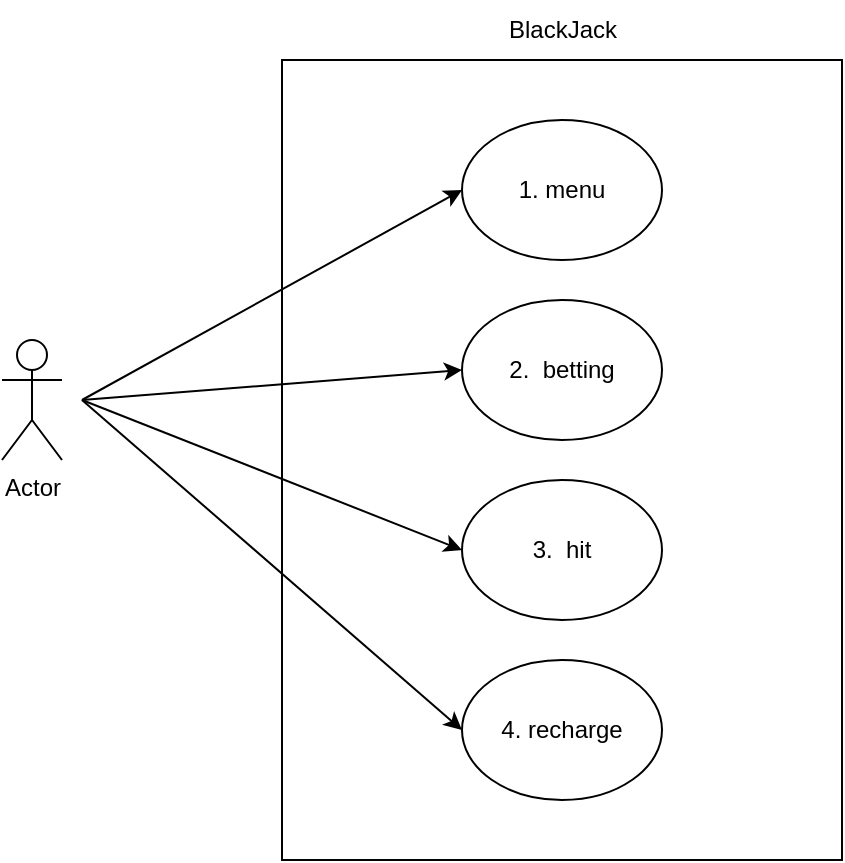 <mxfile version="20.3.0" type="device"><diagram id="T4sBJdHFr8Z5Vlzs7Svu" name="페이지-1"><mxGraphModel dx="1102" dy="852" grid="1" gridSize="10" guides="1" tooltips="1" connect="1" arrows="1" fold="1" page="1" pageScale="1" pageWidth="827" pageHeight="1169" math="0" shadow="0"><root><mxCell id="0"/><mxCell id="1" parent="0"/><mxCell id="8X_AytXRKqv5jgiBohSu-1" value="Actor" style="shape=umlActor;verticalLabelPosition=bottom;verticalAlign=top;html=1;outlineConnect=0;" parent="1" vertex="1"><mxGeometry x="110" y="240" width="30" height="60" as="geometry"/></mxCell><mxCell id="8X_AytXRKqv5jgiBohSu-2" value="" style="rounded=0;whiteSpace=wrap;html=1;verticalAlign=top;" parent="1" vertex="1"><mxGeometry x="250" y="100" width="280" height="400" as="geometry"/></mxCell><mxCell id="8X_AytXRKqv5jgiBohSu-3" value="BlackJack" style="text;html=1;align=center;verticalAlign=middle;resizable=0;points=[];autosize=1;strokeColor=none;fillColor=none;" parent="1" vertex="1"><mxGeometry x="350" y="70" width="80" height="30" as="geometry"/></mxCell><mxCell id="8X_AytXRKqv5jgiBohSu-5" value="1. menu" style="ellipse;whiteSpace=wrap;html=1;" parent="1" vertex="1"><mxGeometry x="340" y="130" width="100" height="70" as="geometry"/></mxCell><mxCell id="8X_AytXRKqv5jgiBohSu-6" value="2.&amp;nbsp; betting" style="ellipse;whiteSpace=wrap;html=1;" parent="1" vertex="1"><mxGeometry x="340" y="220" width="100" height="70" as="geometry"/></mxCell><mxCell id="8X_AytXRKqv5jgiBohSu-7" value="3.&amp;nbsp; hit" style="ellipse;whiteSpace=wrap;html=1;" parent="1" vertex="1"><mxGeometry x="340" y="310" width="100" height="70" as="geometry"/></mxCell><mxCell id="8X_AytXRKqv5jgiBohSu-8" value="4. recharge" style="ellipse;whiteSpace=wrap;html=1;" parent="1" vertex="1"><mxGeometry x="340" y="400" width="100" height="70" as="geometry"/></mxCell><mxCell id="8X_AytXRKqv5jgiBohSu-9" value="" style="endArrow=classic;html=1;rounded=0;entryX=0;entryY=0.5;entryDx=0;entryDy=0;" parent="1" target="8X_AytXRKqv5jgiBohSu-5" edge="1"><mxGeometry width="50" height="50" relative="1" as="geometry"><mxPoint x="150" y="270" as="sourcePoint"/><mxPoint x="580" y="370" as="targetPoint"/></mxGeometry></mxCell><mxCell id="8X_AytXRKqv5jgiBohSu-10" value="" style="endArrow=classic;html=1;rounded=0;entryX=0;entryY=0.5;entryDx=0;entryDy=0;" parent="1" target="8X_AytXRKqv5jgiBohSu-6" edge="1"><mxGeometry width="50" height="50" relative="1" as="geometry"><mxPoint x="150" y="270" as="sourcePoint"/><mxPoint x="580" y="370" as="targetPoint"/></mxGeometry></mxCell><mxCell id="8X_AytXRKqv5jgiBohSu-11" value="" style="endArrow=classic;html=1;rounded=0;entryX=0;entryY=0.5;entryDx=0;entryDy=0;" parent="1" target="8X_AytXRKqv5jgiBohSu-7" edge="1"><mxGeometry width="50" height="50" relative="1" as="geometry"><mxPoint x="150" y="270" as="sourcePoint"/><mxPoint x="580" y="370" as="targetPoint"/></mxGeometry></mxCell><mxCell id="8X_AytXRKqv5jgiBohSu-12" value="" style="endArrow=classic;html=1;rounded=0;entryX=0;entryY=0.5;entryDx=0;entryDy=0;" parent="1" target="8X_AytXRKqv5jgiBohSu-8" edge="1"><mxGeometry width="50" height="50" relative="1" as="geometry"><mxPoint x="150" y="270" as="sourcePoint"/><mxPoint x="580" y="370" as="targetPoint"/></mxGeometry></mxCell></root></mxGraphModel></diagram></mxfile>